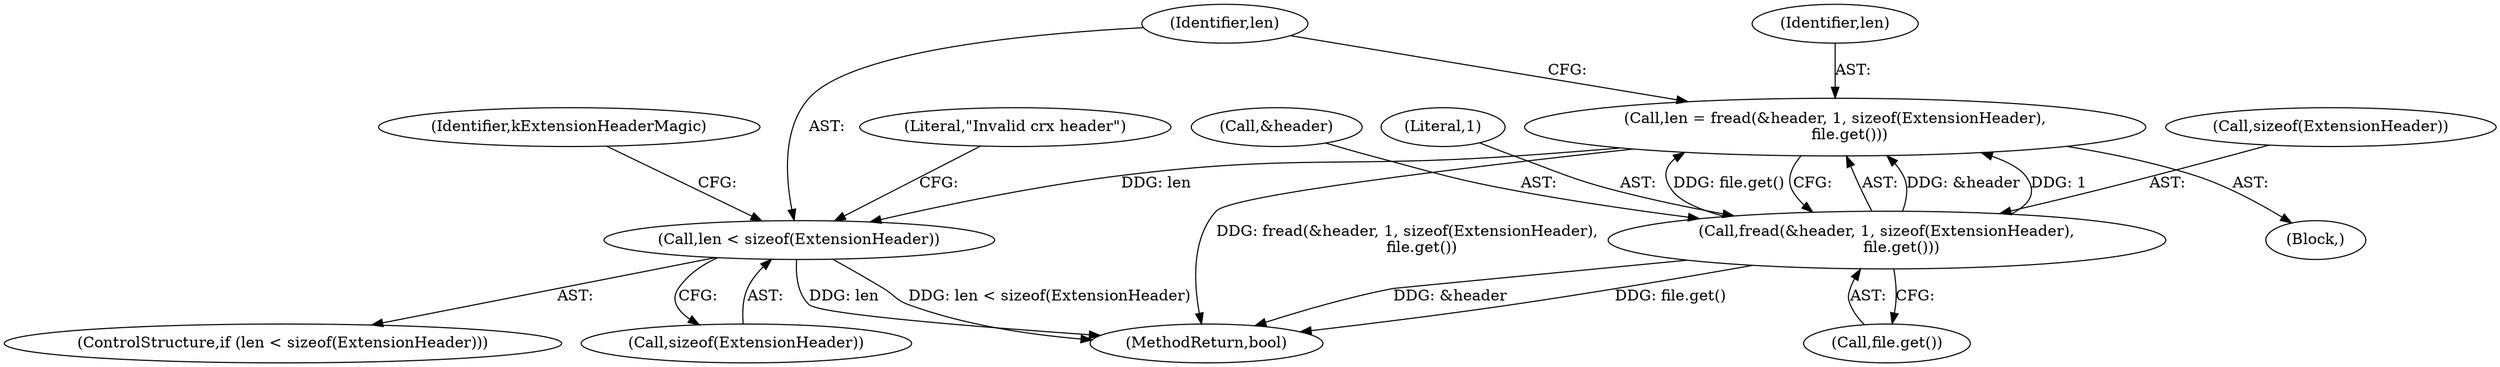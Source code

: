 digraph "0_Chrome_ffeada1f2de5281d59ea48c94c4001a568092cd3@API" {
"1000123" [label="(Call,len < sizeof(ExtensionHeader))"];
"1000113" [label="(Call,len = fread(&header, 1, sizeof(ExtensionHeader),\n      file.get()))"];
"1000115" [label="(Call,fread(&header, 1, sizeof(ExtensionHeader),\n      file.get()))"];
"1000129" [label="(Literal,\"Invalid crx header\")"];
"1000134" [label="(Identifier,kExtensionHeaderMagic)"];
"1000114" [label="(Identifier,len)"];
"1000101" [label="(Block,)"];
"1000113" [label="(Call,len = fread(&header, 1, sizeof(ExtensionHeader),\n      file.get()))"];
"1000122" [label="(ControlStructure,if (len < sizeof(ExtensionHeader)))"];
"1000119" [label="(Call,sizeof(ExtensionHeader))"];
"1000115" [label="(Call,fread(&header, 1, sizeof(ExtensionHeader),\n      file.get()))"];
"1000121" [label="(Call,file.get())"];
"1000303" [label="(MethodReturn,bool)"];
"1000125" [label="(Call,sizeof(ExtensionHeader))"];
"1000123" [label="(Call,len < sizeof(ExtensionHeader))"];
"1000116" [label="(Call,&header)"];
"1000124" [label="(Identifier,len)"];
"1000118" [label="(Literal,1)"];
"1000123" -> "1000122"  [label="AST: "];
"1000123" -> "1000125"  [label="CFG: "];
"1000124" -> "1000123"  [label="AST: "];
"1000125" -> "1000123"  [label="AST: "];
"1000129" -> "1000123"  [label="CFG: "];
"1000134" -> "1000123"  [label="CFG: "];
"1000123" -> "1000303"  [label="DDG: len < sizeof(ExtensionHeader)"];
"1000123" -> "1000303"  [label="DDG: len"];
"1000113" -> "1000123"  [label="DDG: len"];
"1000113" -> "1000101"  [label="AST: "];
"1000113" -> "1000115"  [label="CFG: "];
"1000114" -> "1000113"  [label="AST: "];
"1000115" -> "1000113"  [label="AST: "];
"1000124" -> "1000113"  [label="CFG: "];
"1000113" -> "1000303"  [label="DDG: fread(&header, 1, sizeof(ExtensionHeader),\n      file.get())"];
"1000115" -> "1000113"  [label="DDG: &header"];
"1000115" -> "1000113"  [label="DDG: 1"];
"1000115" -> "1000113"  [label="DDG: file.get()"];
"1000115" -> "1000121"  [label="CFG: "];
"1000116" -> "1000115"  [label="AST: "];
"1000118" -> "1000115"  [label="AST: "];
"1000119" -> "1000115"  [label="AST: "];
"1000121" -> "1000115"  [label="AST: "];
"1000115" -> "1000303"  [label="DDG: file.get()"];
"1000115" -> "1000303"  [label="DDG: &header"];
}
